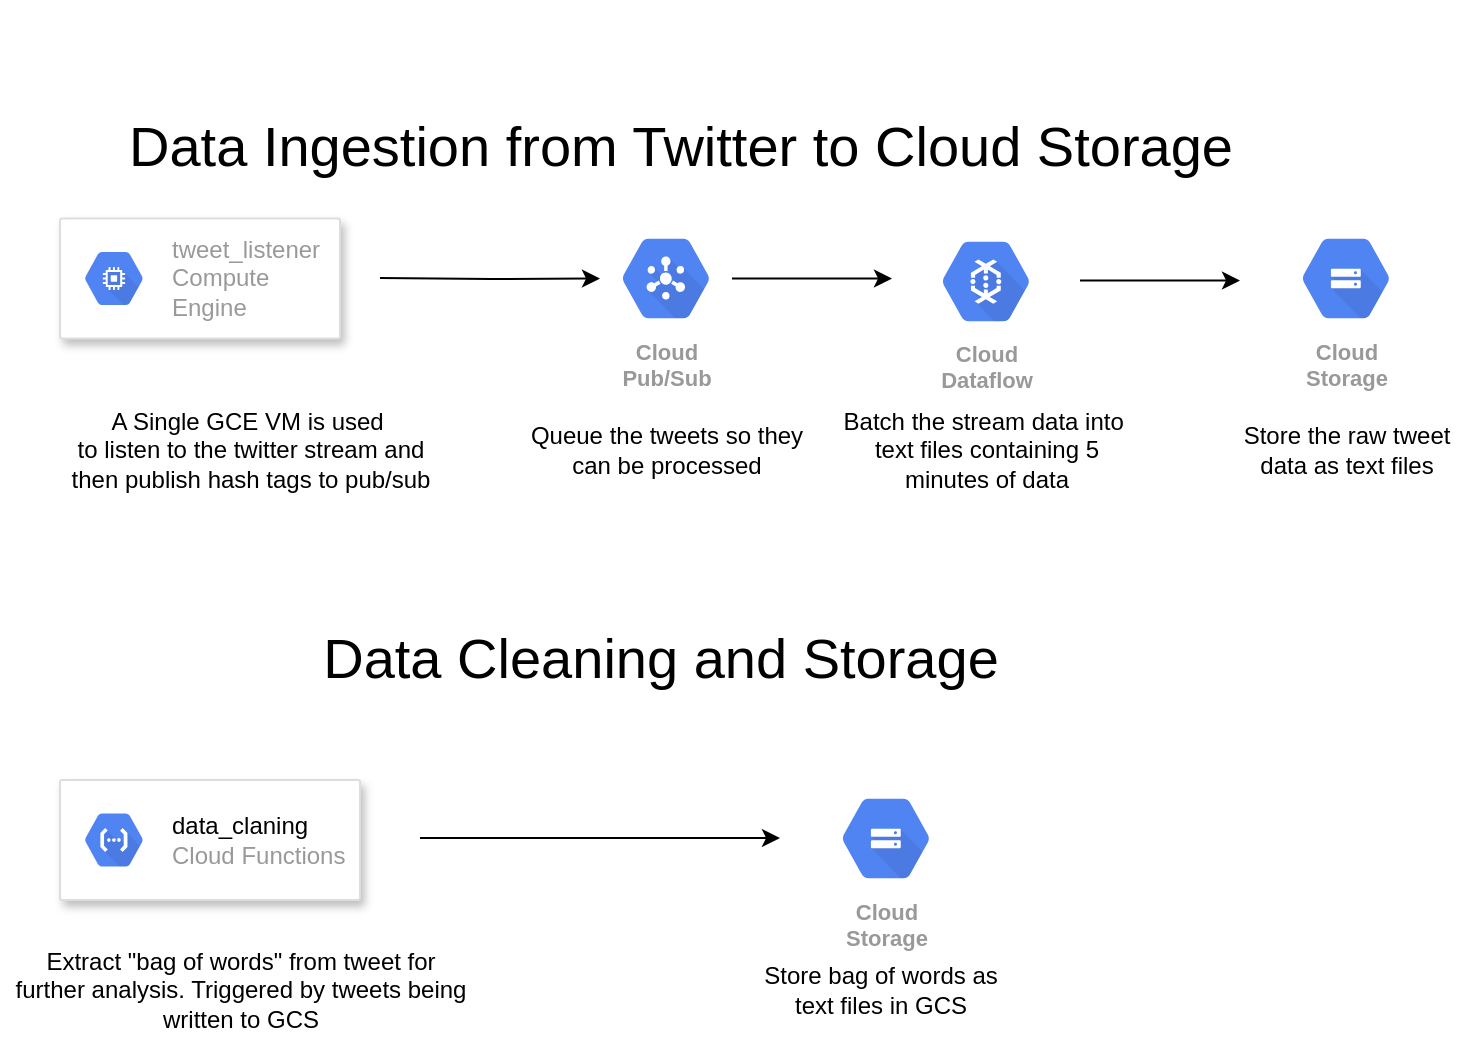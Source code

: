 <mxfile version="12.7.4" type="github">
  <diagram id="LxpRTbI_vGftXeCw770b" name="Page-1">
    <mxGraphModel dx="1926" dy="2275" grid="1" gridSize="10" guides="1" tooltips="1" connect="1" arrows="1" fold="1" page="1" pageScale="1" pageWidth="827" pageHeight="1169" math="0" shadow="0">
      <root>
        <mxCell id="0" />
        <mxCell id="1" parent="0" />
        <mxCell id="K3KziXwtVPjvpPmRGAO5-1" value="Cloud&#xa;Storage" style="html=1;fillColor=#5184F3;strokeColor=none;verticalAlign=top;labelPosition=center;verticalLabelPosition=bottom;align=center;spacingTop=-6;fontSize=11;fontStyle=1;fontColor=#999999;shape=mxgraph.gcp2.hexIcon;prIcon=cloud_storage" parent="1" vertex="1">
          <mxGeometry x="670" y="90" width="66" height="58.5" as="geometry" />
        </mxCell>
        <mxCell id="39EYCP6WX5PyhMCqxIh9-15" style="edgeStyle=orthogonalEdgeStyle;rounded=0;orthogonalLoop=1;jettySize=auto;html=1;" edge="1" parent="1" target="K3KziXwtVPjvpPmRGAO5-4">
          <mxGeometry relative="1" as="geometry">
            <mxPoint x="220" y="119" as="sourcePoint" />
          </mxGeometry>
        </mxCell>
        <mxCell id="K3KziXwtVPjvpPmRGAO5-2" value="" style="strokeColor=#dddddd;shadow=1;strokeWidth=1;rounded=1;absoluteArcSize=1;arcSize=2;" parent="1" vertex="1">
          <mxGeometry x="60" y="89.25" width="140" height="60" as="geometry" />
        </mxCell>
        <mxCell id="K3KziXwtVPjvpPmRGAO5-3" value="tweet_listener&lt;br&gt;Compute&lt;br&gt;Engine" style="dashed=0;connectable=0;html=1;fillColor=#5184F3;strokeColor=none;shape=mxgraph.gcp2.hexIcon;prIcon=compute_engine;part=1;labelPosition=right;verticalLabelPosition=middle;align=left;verticalAlign=middle;spacingLeft=5;fontColor=#999999;fontSize=12;" parent="K3KziXwtVPjvpPmRGAO5-2" vertex="1">
          <mxGeometry y="0.5" width="44" height="39" relative="1" as="geometry">
            <mxPoint x="5" y="-19.5" as="offset" />
          </mxGeometry>
        </mxCell>
        <mxCell id="K3KziXwtVPjvpPmRGAO5-18" value="" style="edgeStyle=orthogonalEdgeStyle;rounded=0;orthogonalLoop=1;jettySize=auto;html=1;" parent="1" source="K3KziXwtVPjvpPmRGAO5-4" edge="1">
          <mxGeometry relative="1" as="geometry">
            <mxPoint x="476" y="119.25" as="targetPoint" />
          </mxGeometry>
        </mxCell>
        <mxCell id="K3KziXwtVPjvpPmRGAO5-4" value="Cloud&#xa;Pub/Sub" style="html=1;fillColor=#5184F3;strokeColor=none;verticalAlign=top;labelPosition=center;verticalLabelPosition=bottom;align=center;spacingTop=-6;fontSize=11;fontStyle=1;fontColor=#999999;shape=mxgraph.gcp2.hexIcon;prIcon=cloud_pubsub" parent="1" vertex="1">
          <mxGeometry x="330" y="90" width="66" height="58.5" as="geometry" />
        </mxCell>
        <mxCell id="K3KziXwtVPjvpPmRGAO5-7" value="Cloud&#xa;Dataflow" style="html=1;fillColor=#5184F3;strokeColor=none;verticalAlign=top;labelPosition=center;verticalLabelPosition=bottom;align=center;spacingTop=-6;fontSize=11;fontStyle=1;fontColor=#999999;shape=mxgraph.gcp2.hexIcon;prIcon=cloud_dataflow" parent="1" vertex="1">
          <mxGeometry x="490" y="91.5" width="66" height="58.5" as="geometry" />
        </mxCell>
        <mxCell id="39EYCP6WX5PyhMCqxIh9-14" value="" style="edgeStyle=orthogonalEdgeStyle;rounded=0;orthogonalLoop=1;jettySize=auto;html=1;" edge="1" parent="1">
          <mxGeometry relative="1" as="geometry">
            <mxPoint x="240" y="399" as="sourcePoint" />
            <mxPoint x="420" y="399" as="targetPoint" />
          </mxGeometry>
        </mxCell>
        <mxCell id="K3KziXwtVPjvpPmRGAO5-11" value="" style="strokeColor=#dddddd;shadow=1;strokeWidth=1;rounded=1;absoluteArcSize=1;arcSize=2;" parent="1" vertex="1">
          <mxGeometry x="60" y="370" width="150" height="60" as="geometry" />
        </mxCell>
        <mxCell id="K3KziXwtVPjvpPmRGAO5-12" value="&lt;font color=&quot;#000000&quot;&gt;data_claning&lt;/font&gt;&lt;br&gt;Cloud Functions" style="dashed=0;connectable=0;html=1;fillColor=#5184F3;strokeColor=none;shape=mxgraph.gcp2.hexIcon;prIcon=cloud_functions;part=1;labelPosition=right;verticalLabelPosition=middle;align=left;verticalAlign=middle;spacingLeft=5;fontColor=#999999;fontSize=12;" parent="K3KziXwtVPjvpPmRGAO5-11" vertex="1">
          <mxGeometry y="0.5" width="44" height="39" relative="1" as="geometry">
            <mxPoint x="5" y="-19.5" as="offset" />
          </mxGeometry>
        </mxCell>
        <mxCell id="K3KziXwtVPjvpPmRGAO5-13" value="Cloud&#xa;Storage" style="html=1;fillColor=#5184F3;strokeColor=none;verticalAlign=top;labelPosition=center;verticalLabelPosition=bottom;align=center;spacingTop=-6;fontSize=11;fontStyle=1;fontColor=#999999;shape=mxgraph.gcp2.hexIcon;prIcon=cloud_storage" parent="1" vertex="1">
          <mxGeometry x="440" y="370" width="66" height="58.5" as="geometry" />
        </mxCell>
        <mxCell id="K3KziXwtVPjvpPmRGAO5-20" value="" style="edgeStyle=orthogonalEdgeStyle;rounded=0;orthogonalLoop=1;jettySize=auto;html=1;" parent="1" edge="1">
          <mxGeometry relative="1" as="geometry">
            <mxPoint x="570" y="120.3" as="sourcePoint" />
            <mxPoint x="650" y="120.25" as="targetPoint" />
          </mxGeometry>
        </mxCell>
        <mxCell id="39EYCP6WX5PyhMCqxIh9-1" value="&lt;p align=&quot;center&quot; style=&quot;margin-bottom: 0cm ; line-height: 100% ; font-size: 28px&quot;&gt;&lt;br&gt;&lt;span&gt;&lt;font color=&quot;#000000&quot; style=&quot;font-size: 28px&quot;&gt;&lt;font face=&quot;Helvetica&quot; style=&quot;font-size: 28px&quot;&gt;&lt;font style=&quot;font-size: 28px&quot;&gt;Data&amp;nbsp;&lt;/font&gt;&lt;/font&gt;&lt;/font&gt;&lt;/span&gt;&lt;span&gt;&lt;font color=&quot;#000000&quot; style=&quot;font-size: 28px&quot;&gt;&lt;font face=&quot;Helvetica&quot; style=&quot;font-size: 28px&quot;&gt;&lt;font style=&quot;font-size: 28px&quot;&gt;Ingestion&amp;nbsp;&lt;/font&gt;&lt;/font&gt;&lt;/font&gt;&lt;/span&gt;&lt;span&gt;&lt;font color=&quot;#000000&quot; style=&quot;font-size: 28px&quot;&gt;&lt;font face=&quot;Helvetica&quot; style=&quot;font-size: 28px&quot;&gt;&lt;font style=&quot;font-size: 28px&quot;&gt;from Twitter to Cloud Storage&lt;/font&gt;&lt;/font&gt;&lt;/font&gt;&lt;/span&gt;&lt;br&gt;&lt;/p&gt;" style="text;html=1;resizable=0;autosize=1;align=center;verticalAlign=middle;points=[];fillColor=none;strokeColor=none;rounded=0;textDirection=ltr;" vertex="1" parent="1">
          <mxGeometry x="85" y="-20" width="570" height="90" as="geometry" />
        </mxCell>
        <mxCell id="39EYCP6WX5PyhMCqxIh9-4" value="&lt;p align=&quot;center&quot; style=&quot;margin-bottom: 0cm ; line-height: 100% ; font-size: 28px&quot;&gt;Data Cleaning and Storage&lt;/p&gt;" style="text;html=1;resizable=0;autosize=1;align=center;verticalAlign=middle;points=[];fillColor=none;strokeColor=none;rounded=0;textDirection=ltr;" vertex="1" parent="1">
          <mxGeometry x="185" y="265" width="350" height="60" as="geometry" />
        </mxCell>
        <mxCell id="39EYCP6WX5PyhMCqxIh9-5" value="A Single GCE VM is used&amp;nbsp;&lt;br&gt;to listen to the twitter stream and&lt;br&gt;then publish hash tags to pub/sub" style="text;html=1;resizable=0;autosize=1;align=center;verticalAlign=middle;points=[];fillColor=none;strokeColor=none;rounded=0;" vertex="1" parent="1">
          <mxGeometry x="60" y="180" width="190" height="50" as="geometry" />
        </mxCell>
        <mxCell id="39EYCP6WX5PyhMCqxIh9-6" value="Queue the tweets so they &lt;br&gt;can be&amp;nbsp;processed" style="text;html=1;resizable=0;autosize=1;align=center;verticalAlign=middle;points=[];fillColor=none;strokeColor=none;rounded=0;" vertex="1" parent="1">
          <mxGeometry x="288" y="190" width="150" height="30" as="geometry" />
        </mxCell>
        <mxCell id="39EYCP6WX5PyhMCqxIh9-7" value="Batch the stream data into&amp;nbsp;&lt;br&gt;text files containing 5 &lt;br&gt;minutes of data" style="text;html=1;resizable=0;autosize=1;align=center;verticalAlign=middle;points=[];fillColor=none;strokeColor=none;rounded=0;" vertex="1" parent="1">
          <mxGeometry x="443" y="180" width="160" height="50" as="geometry" />
        </mxCell>
        <mxCell id="39EYCP6WX5PyhMCqxIh9-8" value="Store the raw tweet &lt;br&gt;data as text files" style="text;html=1;resizable=0;autosize=1;align=center;verticalAlign=middle;points=[];fillColor=none;strokeColor=none;rounded=0;" vertex="1" parent="1">
          <mxGeometry x="643" y="190" width="120" height="30" as="geometry" />
        </mxCell>
        <mxCell id="39EYCP6WX5PyhMCqxIh9-9" value="Extract &quot;bag of words&quot; from&amp;nbsp;tweet for &lt;br&gt;further analysis. Triggered by tweets being &lt;br&gt;written to GCS" style="text;html=1;resizable=0;autosize=1;align=center;verticalAlign=middle;points=[];fillColor=none;strokeColor=none;rounded=0;" vertex="1" parent="1">
          <mxGeometry x="30" y="450" width="240" height="50" as="geometry" />
        </mxCell>
        <mxCell id="39EYCP6WX5PyhMCqxIh9-11" value="Store bag of words as &lt;br&gt;text files in GCS" style="text;html=1;resizable=0;autosize=1;align=center;verticalAlign=middle;points=[];fillColor=none;strokeColor=none;rounded=0;" vertex="1" parent="1">
          <mxGeometry x="405" y="460" width="130" height="30" as="geometry" />
        </mxCell>
      </root>
    </mxGraphModel>
  </diagram>
</mxfile>
